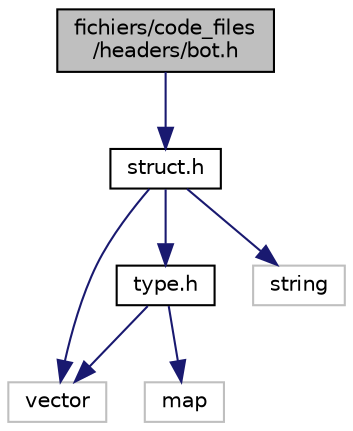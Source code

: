 digraph "fichiers/code_files/headers/bot.h"
{
 // LATEX_PDF_SIZE
  edge [fontname="Helvetica",fontsize="10",labelfontname="Helvetica",labelfontsize="10"];
  node [fontname="Helvetica",fontsize="10",shape=record];
  Node0 [label="fichiers/code_files\l/headers/bot.h",height=0.2,width=0.4,color="black", fillcolor="grey75", style="filled", fontcolor="black",tooltip="Contains the functions to run the bot. This one play as much games as we want by itself,..."];
  Node0 -> Node1 [color="midnightblue",fontsize="10",style="solid",fontname="Helvetica"];
  Node1 [label="struct.h",height=0.2,width=0.4,color="black", fillcolor="white", style="filled",URL="$struct_8h.html",tooltip="All structure declarations."];
  Node1 -> Node2 [color="midnightblue",fontsize="10",style="solid",fontname="Helvetica"];
  Node2 [label="type.h",height=0.2,width=0.4,color="black", fillcolor="white", style="filled",URL="$type_8h.html",tooltip="All type definitions."];
  Node2 -> Node3 [color="midnightblue",fontsize="10",style="solid",fontname="Helvetica"];
  Node3 [label="vector",height=0.2,width=0.4,color="grey75", fillcolor="white", style="filled",tooltip=" "];
  Node2 -> Node4 [color="midnightblue",fontsize="10",style="solid",fontname="Helvetica"];
  Node4 [label="map",height=0.2,width=0.4,color="grey75", fillcolor="white", style="filled",tooltip=" "];
  Node1 -> Node5 [color="midnightblue",fontsize="10",style="solid",fontname="Helvetica"];
  Node5 [label="string",height=0.2,width=0.4,color="grey75", fillcolor="white", style="filled",tooltip=" "];
  Node1 -> Node3 [color="midnightblue",fontsize="10",style="solid",fontname="Helvetica"];
}
